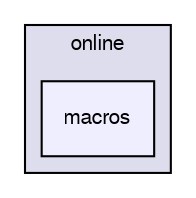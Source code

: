 digraph "/dev/shm/kenichi/update-e1039-doc/e1039-core/online/macros" {
  bgcolor=transparent;
  compound=true
  node [ fontsize="10", fontname="FreeSans"];
  edge [ labelfontsize="10", labelfontname="FreeSans"];
  subgraph clusterdir_f4caa60ffed12ad39e9f06369a757050 {
    graph [ bgcolor="#ddddee", pencolor="black", label="online" fontname="FreeSans", fontsize="10", URL="dir_f4caa60ffed12ad39e9f06369a757050.html"]
  dir_99160257c96b99ea2b83cfa2343c8fd4 [shape=box, label="macros", style="filled", fillcolor="#eeeeff", pencolor="black", URL="dir_99160257c96b99ea2b83cfa2343c8fd4.html"];
  }
}
